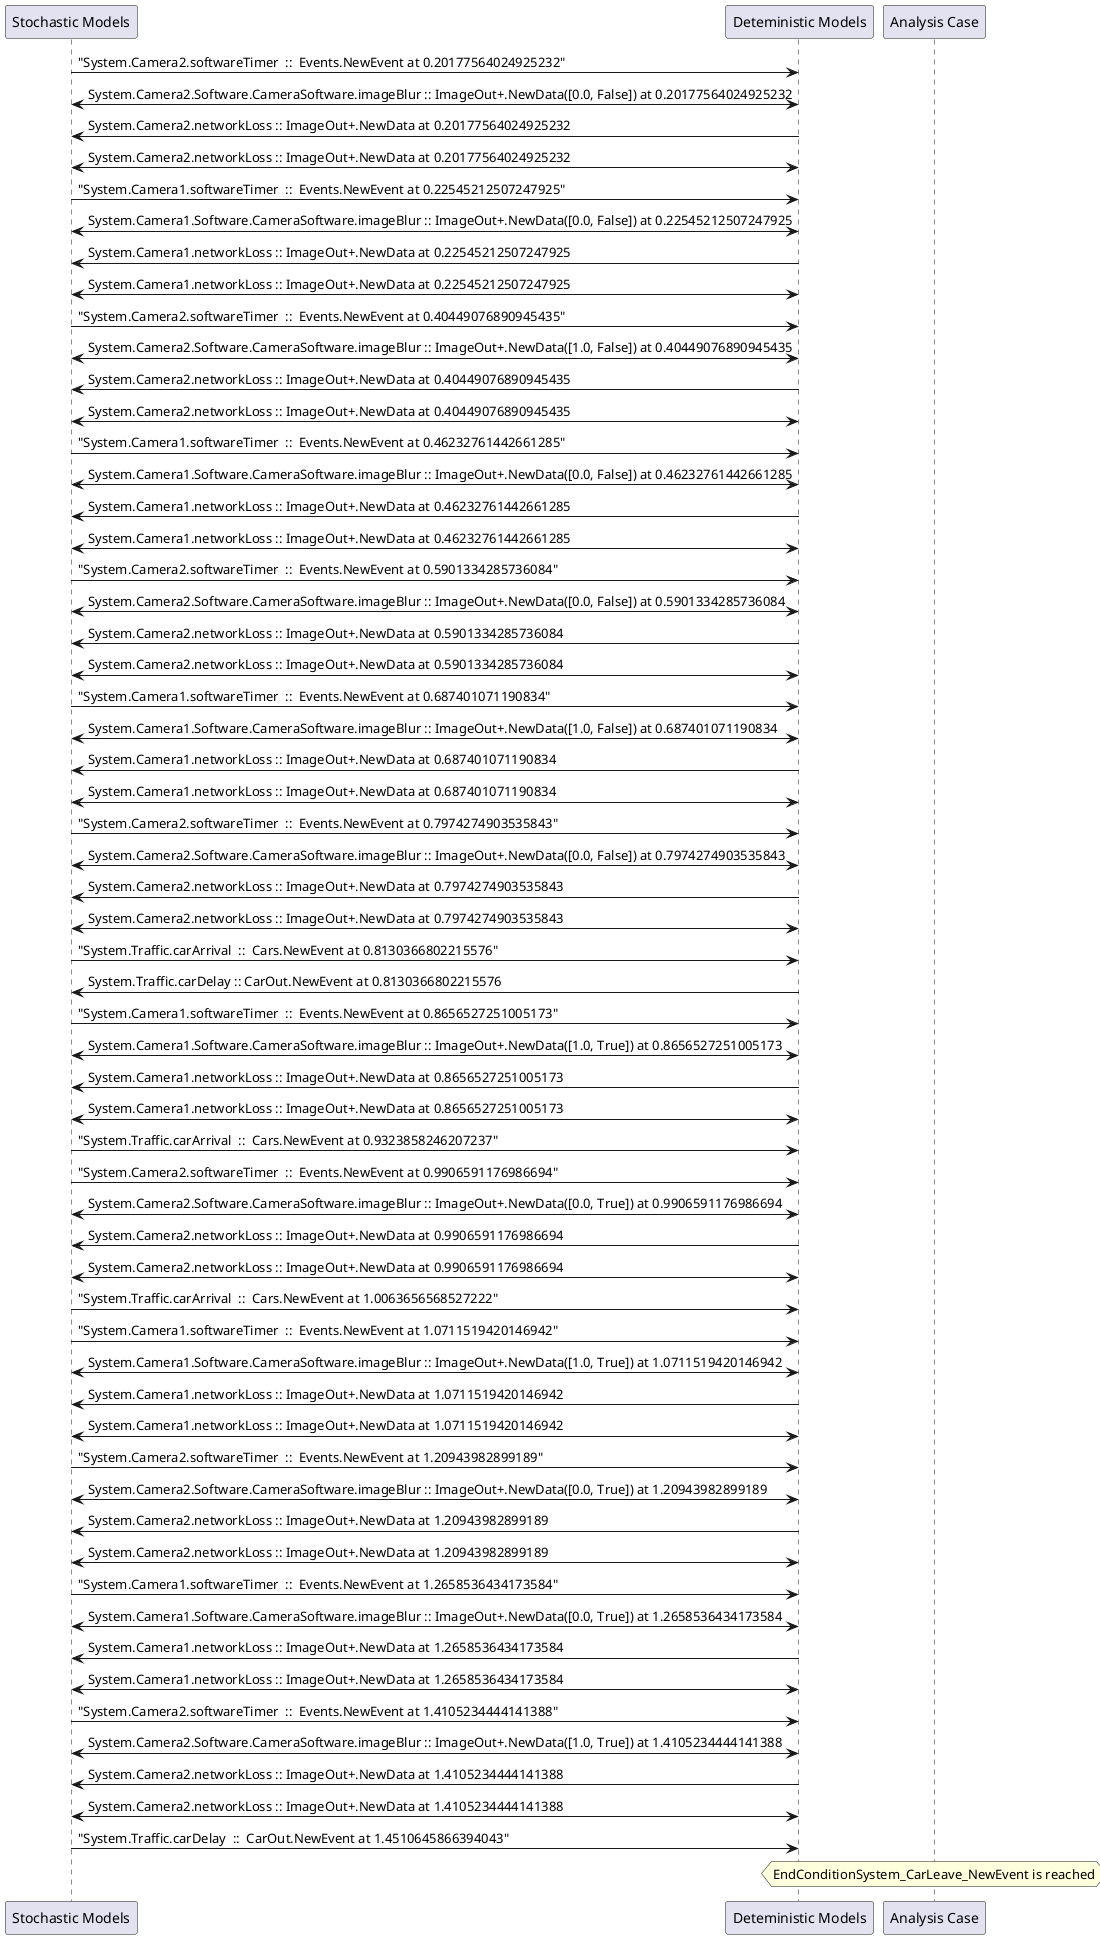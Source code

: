 
	@startuml
	participant "Stochastic Models" as stochmodel
	participant "Deteministic Models" as detmodel
	participant "Analysis Case" as analysis
	{36221_stop} stochmodel -> detmodel : "System.Camera2.softwareTimer  ::  Events.NewEvent at 0.20177564024925232"
detmodel <-> stochmodel : System.Camera2.Software.CameraSoftware.imageBlur :: ImageOut+.NewData([0.0, False]) at 0.20177564024925232
detmodel -> stochmodel : System.Camera2.networkLoss :: ImageOut+.NewData at 0.20177564024925232
detmodel <-> stochmodel : System.Camera2.networkLoss :: ImageOut+.NewData at 0.20177564024925232
{36206_stop} stochmodel -> detmodel : "System.Camera1.softwareTimer  ::  Events.NewEvent at 0.22545212507247925"
detmodel <-> stochmodel : System.Camera1.Software.CameraSoftware.imageBlur :: ImageOut+.NewData([0.0, False]) at 0.22545212507247925
detmodel -> stochmodel : System.Camera1.networkLoss :: ImageOut+.NewData at 0.22545212507247925
detmodel <-> stochmodel : System.Camera1.networkLoss :: ImageOut+.NewData at 0.22545212507247925
{36222_stop} stochmodel -> detmodel : "System.Camera2.softwareTimer  ::  Events.NewEvent at 0.40449076890945435"
detmodel <-> stochmodel : System.Camera2.Software.CameraSoftware.imageBlur :: ImageOut+.NewData([1.0, False]) at 0.40449076890945435
detmodel -> stochmodel : System.Camera2.networkLoss :: ImageOut+.NewData at 0.40449076890945435
detmodel <-> stochmodel : System.Camera2.networkLoss :: ImageOut+.NewData at 0.40449076890945435
{36207_stop} stochmodel -> detmodel : "System.Camera1.softwareTimer  ::  Events.NewEvent at 0.46232761442661285"
detmodel <-> stochmodel : System.Camera1.Software.CameraSoftware.imageBlur :: ImageOut+.NewData([0.0, False]) at 0.46232761442661285
detmodel -> stochmodel : System.Camera1.networkLoss :: ImageOut+.NewData at 0.46232761442661285
detmodel <-> stochmodel : System.Camera1.networkLoss :: ImageOut+.NewData at 0.46232761442661285
{36223_stop} stochmodel -> detmodel : "System.Camera2.softwareTimer  ::  Events.NewEvent at 0.5901334285736084"
detmodel <-> stochmodel : System.Camera2.Software.CameraSoftware.imageBlur :: ImageOut+.NewData([0.0, False]) at 0.5901334285736084
detmodel -> stochmodel : System.Camera2.networkLoss :: ImageOut+.NewData at 0.5901334285736084
detmodel <-> stochmodel : System.Camera2.networkLoss :: ImageOut+.NewData at 0.5901334285736084
{36208_stop} stochmodel -> detmodel : "System.Camera1.softwareTimer  ::  Events.NewEvent at 0.687401071190834"
detmodel <-> stochmodel : System.Camera1.Software.CameraSoftware.imageBlur :: ImageOut+.NewData([1.0, False]) at 0.687401071190834
detmodel -> stochmodel : System.Camera1.networkLoss :: ImageOut+.NewData at 0.687401071190834
detmodel <-> stochmodel : System.Camera1.networkLoss :: ImageOut+.NewData at 0.687401071190834
{36224_stop} stochmodel -> detmodel : "System.Camera2.softwareTimer  ::  Events.NewEvent at 0.7974274903535843"
detmodel <-> stochmodel : System.Camera2.Software.CameraSoftware.imageBlur :: ImageOut+.NewData([0.0, False]) at 0.7974274903535843
detmodel -> stochmodel : System.Camera2.networkLoss :: ImageOut+.NewData at 0.7974274903535843
detmodel <-> stochmodel : System.Camera2.networkLoss :: ImageOut+.NewData at 0.7974274903535843
{36236_stop} stochmodel -> detmodel : "System.Traffic.carArrival  ::  Cars.NewEvent at 0.8130366802215576"
{36245_start} detmodel -> stochmodel : System.Traffic.carDelay :: CarOut.NewEvent at 0.8130366802215576
{36209_stop} stochmodel -> detmodel : "System.Camera1.softwareTimer  ::  Events.NewEvent at 0.8656527251005173"
detmodel <-> stochmodel : System.Camera1.Software.CameraSoftware.imageBlur :: ImageOut+.NewData([1.0, True]) at 0.8656527251005173
detmodel -> stochmodel : System.Camera1.networkLoss :: ImageOut+.NewData at 0.8656527251005173
detmodel <-> stochmodel : System.Camera1.networkLoss :: ImageOut+.NewData at 0.8656527251005173
{36237_stop} stochmodel -> detmodel : "System.Traffic.carArrival  ::  Cars.NewEvent at 0.9323858246207237"
{36225_stop} stochmodel -> detmodel : "System.Camera2.softwareTimer  ::  Events.NewEvent at 0.9906591176986694"
detmodel <-> stochmodel : System.Camera2.Software.CameraSoftware.imageBlur :: ImageOut+.NewData([0.0, True]) at 0.9906591176986694
detmodel -> stochmodel : System.Camera2.networkLoss :: ImageOut+.NewData at 0.9906591176986694
detmodel <-> stochmodel : System.Camera2.networkLoss :: ImageOut+.NewData at 0.9906591176986694
{36238_stop} stochmodel -> detmodel : "System.Traffic.carArrival  ::  Cars.NewEvent at 1.0063656568527222"
{36210_stop} stochmodel -> detmodel : "System.Camera1.softwareTimer  ::  Events.NewEvent at 1.0711519420146942"
detmodel <-> stochmodel : System.Camera1.Software.CameraSoftware.imageBlur :: ImageOut+.NewData([1.0, True]) at 1.0711519420146942
detmodel -> stochmodel : System.Camera1.networkLoss :: ImageOut+.NewData at 1.0711519420146942
detmodel <-> stochmodel : System.Camera1.networkLoss :: ImageOut+.NewData at 1.0711519420146942
{36226_stop} stochmodel -> detmodel : "System.Camera2.softwareTimer  ::  Events.NewEvent at 1.20943982899189"
detmodel <-> stochmodel : System.Camera2.Software.CameraSoftware.imageBlur :: ImageOut+.NewData([0.0, True]) at 1.20943982899189
detmodel -> stochmodel : System.Camera2.networkLoss :: ImageOut+.NewData at 1.20943982899189
detmodel <-> stochmodel : System.Camera2.networkLoss :: ImageOut+.NewData at 1.20943982899189
{36211_stop} stochmodel -> detmodel : "System.Camera1.softwareTimer  ::  Events.NewEvent at 1.2658536434173584"
detmodel <-> stochmodel : System.Camera1.Software.CameraSoftware.imageBlur :: ImageOut+.NewData([0.0, True]) at 1.2658536434173584
detmodel -> stochmodel : System.Camera1.networkLoss :: ImageOut+.NewData at 1.2658536434173584
detmodel <-> stochmodel : System.Camera1.networkLoss :: ImageOut+.NewData at 1.2658536434173584
{36227_stop} stochmodel -> detmodel : "System.Camera2.softwareTimer  ::  Events.NewEvent at 1.4105234444141388"
detmodel <-> stochmodel : System.Camera2.Software.CameraSoftware.imageBlur :: ImageOut+.NewData([1.0, True]) at 1.4105234444141388
detmodel -> stochmodel : System.Camera2.networkLoss :: ImageOut+.NewData at 1.4105234444141388
detmodel <-> stochmodel : System.Camera2.networkLoss :: ImageOut+.NewData at 1.4105234444141388
{36245_stop} stochmodel -> detmodel : "System.Traffic.carDelay  ::  CarOut.NewEvent at 1.4510645866394043"
{36245_start} <-> {36245_stop} : delay
hnote over analysis 
EndConditionSystem_CarLeave_NewEvent is reached
endnote
@enduml